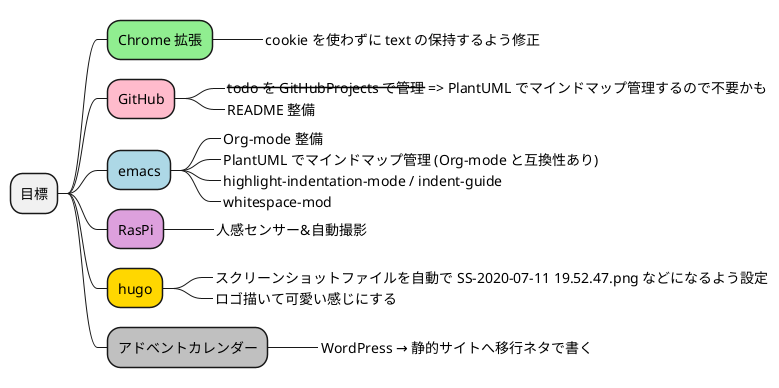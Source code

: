 @startmindmap
* 目標
**[#lightgreen] Chrome 拡張
***_ cookie を使わずに text の保持するよう修正
**[#FFBBCC] GitHub
***_ <s>todo を GitHubProjects で管理</s> => PlantUML でマインドマップ管理するので不要かも
***_ README 整備
**[#lightblue] emacs
***_ Org-mode 整備
***_ PlantUML でマインドマップ管理 (Org-mode と互換性あり)
***_ highlight-indentation-mode / indent-guide
***_ whitespace-mod
**[#plum] RasPi
***_ 人感センサー&自動撮影
**[#gold] hugo
***_ スクリーンショットファイルを自動で SS-2020-07-11 19.52.47.png などになるよう設定
***_ ロゴ描いて可愛い感じにする
**[#silver] アドベントカレンダー
***_ WordPress → 静的サイトへ移行ネタで書く
@endmindmap
